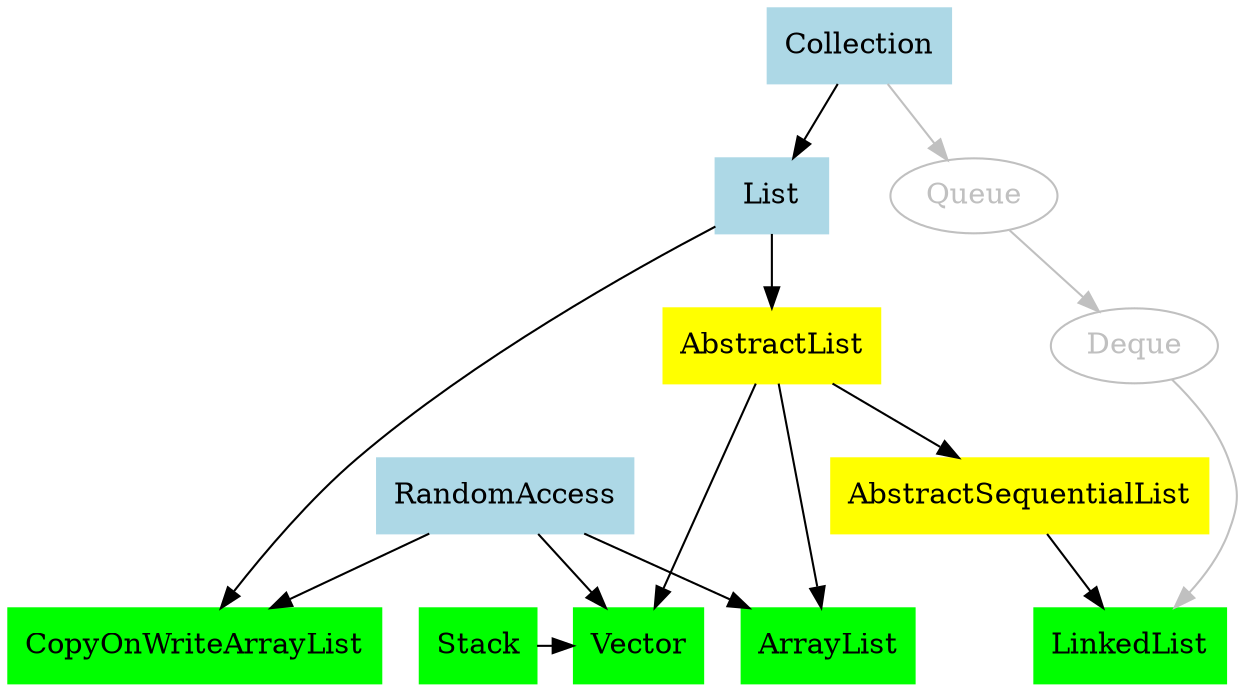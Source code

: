 digraph G {

        {
                // interfaces
                node [shape=box, style=filled, color=lightblue]
		Collection; List; RandomAccess;
        }
        {
                // abstract 
                node [shape=box, style=filled, color=yellow];
		AbstractList; AbstractSequentialList
        }

        {
                // classes 
                node [shape=box, style=filled, color=green];
		rank = same;
		ArrayList; LinkedList; Stack; Vector; CopyOnWriteArrayList; 
	}

	{
		// in dem kontext nicht wichtig, aber interessant
		node[style=solid, color=grey, fontcolor=grey]; 
		Queue; Deque;
	}

	Collection -> List
	Collection -> Queue [color=grey]

	Queue -> Deque [color=grey]

	Deque -> LinkedList [color=grey]

	List -> AbstractList
	List -> CopyOnWriteArrayList

	AbstractList -> ArrayList
	AbstractList -> AbstractSequentialList
	AbstractList -> Vector

	RandomAccess -> ArrayList
	RandomAccess -> CopyOnWriteArrayList
	RandomAccess -> Vector

	Stack -> Vector

	AbstractSequentialList -> LinkedList

}
